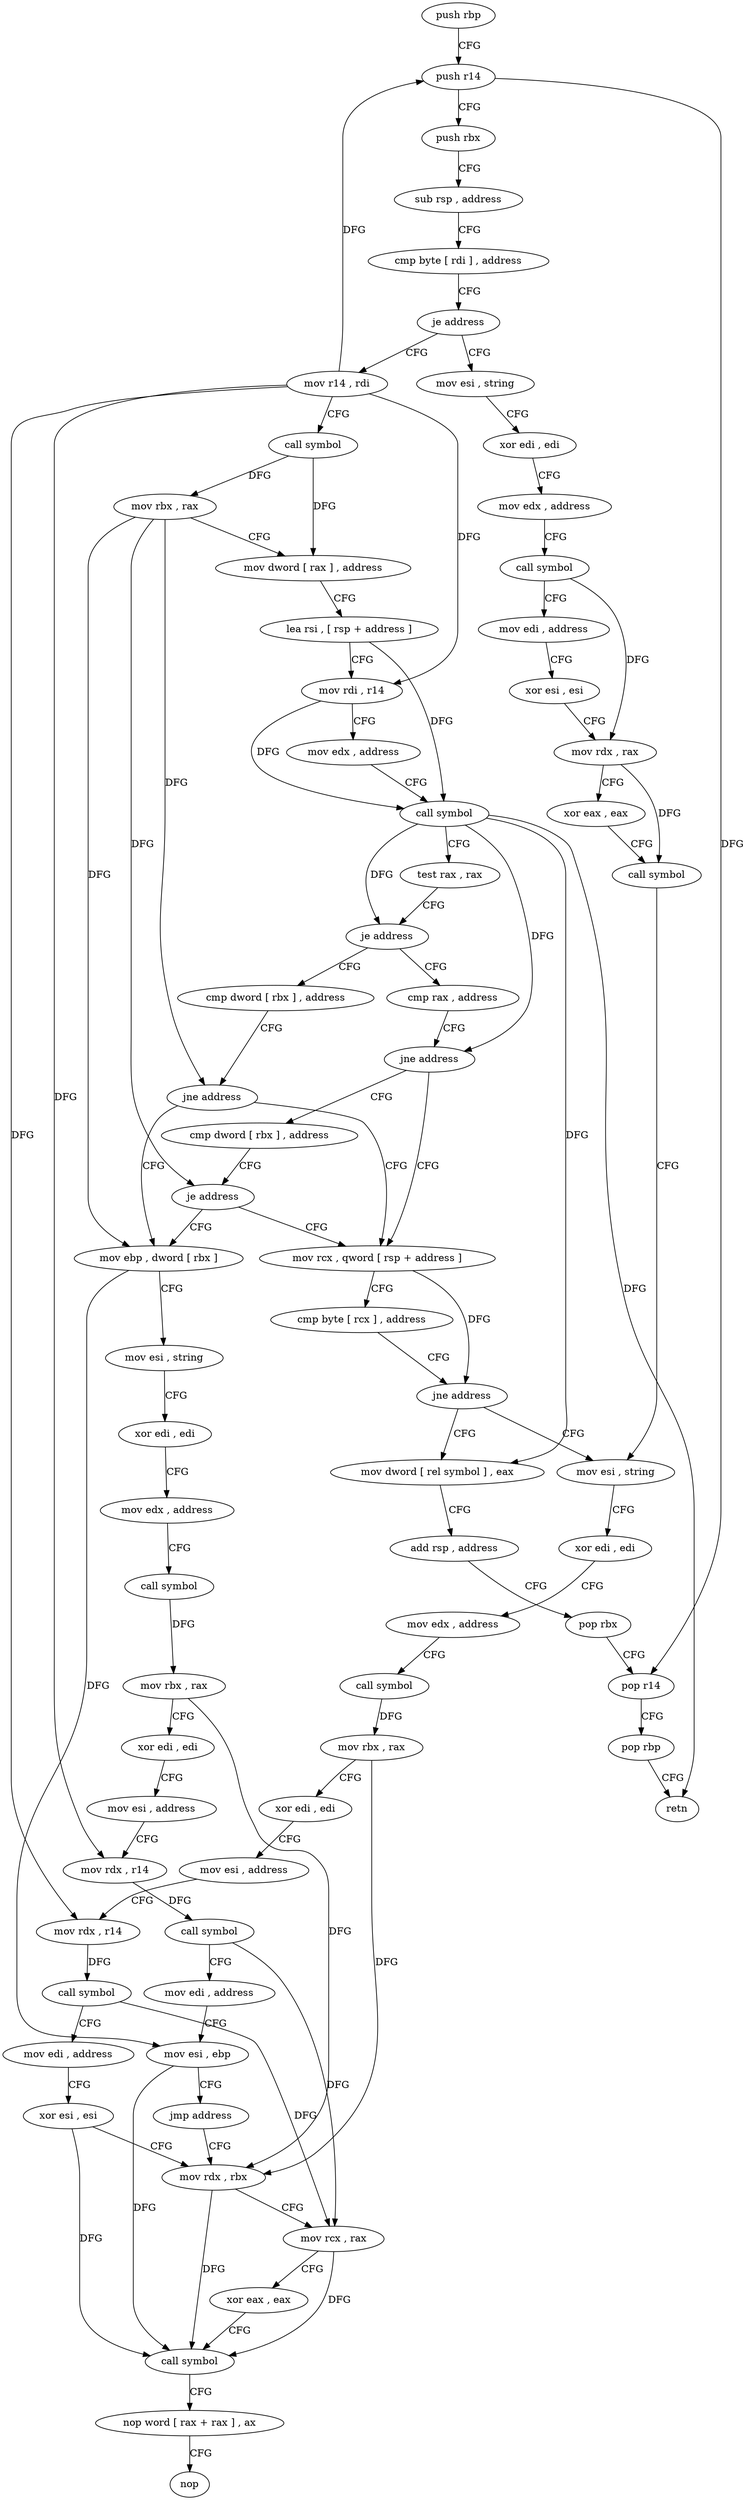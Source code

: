 digraph "func" {
"4206224" [label = "push rbp" ]
"4206225" [label = "push r14" ]
"4206227" [label = "push rbx" ]
"4206228" [label = "sub rsp , address" ]
"4206232" [label = "cmp byte [ rdi ] , address" ]
"4206235" [label = "je address" ]
"4206364" [label = "mov esi , string" ]
"4206237" [label = "mov r14 , rdi" ]
"4206369" [label = "xor edi , edi" ]
"4206371" [label = "mov edx , address" ]
"4206376" [label = "call symbol" ]
"4206381" [label = "mov edi , address" ]
"4206386" [label = "xor esi , esi" ]
"4206388" [label = "mov rdx , rax" ]
"4206391" [label = "xor eax , eax" ]
"4206393" [label = "call symbol" ]
"4206398" [label = "mov esi , string" ]
"4206240" [label = "call symbol" ]
"4206245" [label = "mov rbx , rax" ]
"4206248" [label = "mov dword [ rax ] , address" ]
"4206254" [label = "lea rsi , [ rsp + address ]" ]
"4206259" [label = "mov rdi , r14" ]
"4206262" [label = "mov edx , address" ]
"4206267" [label = "call symbol" ]
"4206272" [label = "test rax , rax" ]
"4206275" [label = "je address" ]
"4206313" [label = "cmp dword [ rbx ] , address" ]
"4206277" [label = "cmp rax , address" ]
"4206316" [label = "jne address" ]
"4206288" [label = "mov rcx , qword [ rsp + address ]" ]
"4206318" [label = "mov ebp , dword [ rbx ]" ]
"4206281" [label = "jne address" ]
"4206283" [label = "cmp dword [ rbx ] , address" ]
"4206293" [label = "cmp byte [ rcx ] , address" ]
"4206296" [label = "jne address" ]
"4206298" [label = "mov dword [ rel symbol ] , eax" ]
"4206320" [label = "mov esi , string" ]
"4206325" [label = "xor edi , edi" ]
"4206327" [label = "mov edx , address" ]
"4206332" [label = "call symbol" ]
"4206337" [label = "mov rbx , rax" ]
"4206340" [label = "xor edi , edi" ]
"4206342" [label = "mov esi , address" ]
"4206347" [label = "mov rdx , r14" ]
"4206350" [label = "call symbol" ]
"4206355" [label = "mov edi , address" ]
"4206360" [label = "mov esi , ebp" ]
"4206362" [label = "jmp address" ]
"4206440" [label = "mov rdx , rbx" ]
"4206286" [label = "je address" ]
"4206403" [label = "xor edi , edi" ]
"4206405" [label = "mov edx , address" ]
"4206410" [label = "call symbol" ]
"4206415" [label = "mov rbx , rax" ]
"4206418" [label = "xor edi , edi" ]
"4206420" [label = "mov esi , address" ]
"4206425" [label = "mov rdx , r14" ]
"4206428" [label = "call symbol" ]
"4206433" [label = "mov edi , address" ]
"4206438" [label = "xor esi , esi" ]
"4206304" [label = "add rsp , address" ]
"4206308" [label = "pop rbx" ]
"4206309" [label = "pop r14" ]
"4206311" [label = "pop rbp" ]
"4206312" [label = "retn" ]
"4206443" [label = "mov rcx , rax" ]
"4206446" [label = "xor eax , eax" ]
"4206448" [label = "call symbol" ]
"4206453" [label = "nop word [ rax + rax ] , ax" ]
"4206463" [label = "nop" ]
"4206224" -> "4206225" [ label = "CFG" ]
"4206225" -> "4206227" [ label = "CFG" ]
"4206225" -> "4206309" [ label = "DFG" ]
"4206227" -> "4206228" [ label = "CFG" ]
"4206228" -> "4206232" [ label = "CFG" ]
"4206232" -> "4206235" [ label = "CFG" ]
"4206235" -> "4206364" [ label = "CFG" ]
"4206235" -> "4206237" [ label = "CFG" ]
"4206364" -> "4206369" [ label = "CFG" ]
"4206237" -> "4206240" [ label = "CFG" ]
"4206237" -> "4206225" [ label = "DFG" ]
"4206237" -> "4206259" [ label = "DFG" ]
"4206237" -> "4206425" [ label = "DFG" ]
"4206237" -> "4206347" [ label = "DFG" ]
"4206369" -> "4206371" [ label = "CFG" ]
"4206371" -> "4206376" [ label = "CFG" ]
"4206376" -> "4206381" [ label = "CFG" ]
"4206376" -> "4206388" [ label = "DFG" ]
"4206381" -> "4206386" [ label = "CFG" ]
"4206386" -> "4206388" [ label = "CFG" ]
"4206388" -> "4206391" [ label = "CFG" ]
"4206388" -> "4206393" [ label = "DFG" ]
"4206391" -> "4206393" [ label = "CFG" ]
"4206393" -> "4206398" [ label = "CFG" ]
"4206398" -> "4206403" [ label = "CFG" ]
"4206240" -> "4206245" [ label = "DFG" ]
"4206240" -> "4206248" [ label = "DFG" ]
"4206245" -> "4206248" [ label = "CFG" ]
"4206245" -> "4206316" [ label = "DFG" ]
"4206245" -> "4206318" [ label = "DFG" ]
"4206245" -> "4206286" [ label = "DFG" ]
"4206248" -> "4206254" [ label = "CFG" ]
"4206254" -> "4206259" [ label = "CFG" ]
"4206254" -> "4206267" [ label = "DFG" ]
"4206259" -> "4206262" [ label = "CFG" ]
"4206259" -> "4206267" [ label = "DFG" ]
"4206262" -> "4206267" [ label = "CFG" ]
"4206267" -> "4206272" [ label = "CFG" ]
"4206267" -> "4206275" [ label = "DFG" ]
"4206267" -> "4206281" [ label = "DFG" ]
"4206267" -> "4206298" [ label = "DFG" ]
"4206267" -> "4206312" [ label = "DFG" ]
"4206272" -> "4206275" [ label = "CFG" ]
"4206275" -> "4206313" [ label = "CFG" ]
"4206275" -> "4206277" [ label = "CFG" ]
"4206313" -> "4206316" [ label = "CFG" ]
"4206277" -> "4206281" [ label = "CFG" ]
"4206316" -> "4206288" [ label = "CFG" ]
"4206316" -> "4206318" [ label = "CFG" ]
"4206288" -> "4206293" [ label = "CFG" ]
"4206288" -> "4206296" [ label = "DFG" ]
"4206318" -> "4206320" [ label = "CFG" ]
"4206318" -> "4206360" [ label = "DFG" ]
"4206281" -> "4206288" [ label = "CFG" ]
"4206281" -> "4206283" [ label = "CFG" ]
"4206283" -> "4206286" [ label = "CFG" ]
"4206293" -> "4206296" [ label = "CFG" ]
"4206296" -> "4206398" [ label = "CFG" ]
"4206296" -> "4206298" [ label = "CFG" ]
"4206298" -> "4206304" [ label = "CFG" ]
"4206320" -> "4206325" [ label = "CFG" ]
"4206325" -> "4206327" [ label = "CFG" ]
"4206327" -> "4206332" [ label = "CFG" ]
"4206332" -> "4206337" [ label = "DFG" ]
"4206337" -> "4206340" [ label = "CFG" ]
"4206337" -> "4206440" [ label = "DFG" ]
"4206340" -> "4206342" [ label = "CFG" ]
"4206342" -> "4206347" [ label = "CFG" ]
"4206347" -> "4206350" [ label = "DFG" ]
"4206350" -> "4206355" [ label = "CFG" ]
"4206350" -> "4206443" [ label = "DFG" ]
"4206355" -> "4206360" [ label = "CFG" ]
"4206360" -> "4206362" [ label = "CFG" ]
"4206360" -> "4206448" [ label = "DFG" ]
"4206362" -> "4206440" [ label = "CFG" ]
"4206440" -> "4206443" [ label = "CFG" ]
"4206440" -> "4206448" [ label = "DFG" ]
"4206286" -> "4206318" [ label = "CFG" ]
"4206286" -> "4206288" [ label = "CFG" ]
"4206403" -> "4206405" [ label = "CFG" ]
"4206405" -> "4206410" [ label = "CFG" ]
"4206410" -> "4206415" [ label = "DFG" ]
"4206415" -> "4206418" [ label = "CFG" ]
"4206415" -> "4206440" [ label = "DFG" ]
"4206418" -> "4206420" [ label = "CFG" ]
"4206420" -> "4206425" [ label = "CFG" ]
"4206425" -> "4206428" [ label = "DFG" ]
"4206428" -> "4206433" [ label = "CFG" ]
"4206428" -> "4206443" [ label = "DFG" ]
"4206433" -> "4206438" [ label = "CFG" ]
"4206438" -> "4206440" [ label = "CFG" ]
"4206438" -> "4206448" [ label = "DFG" ]
"4206304" -> "4206308" [ label = "CFG" ]
"4206308" -> "4206309" [ label = "CFG" ]
"4206309" -> "4206311" [ label = "CFG" ]
"4206311" -> "4206312" [ label = "CFG" ]
"4206443" -> "4206446" [ label = "CFG" ]
"4206443" -> "4206448" [ label = "DFG" ]
"4206446" -> "4206448" [ label = "CFG" ]
"4206448" -> "4206453" [ label = "CFG" ]
"4206453" -> "4206463" [ label = "CFG" ]
}
